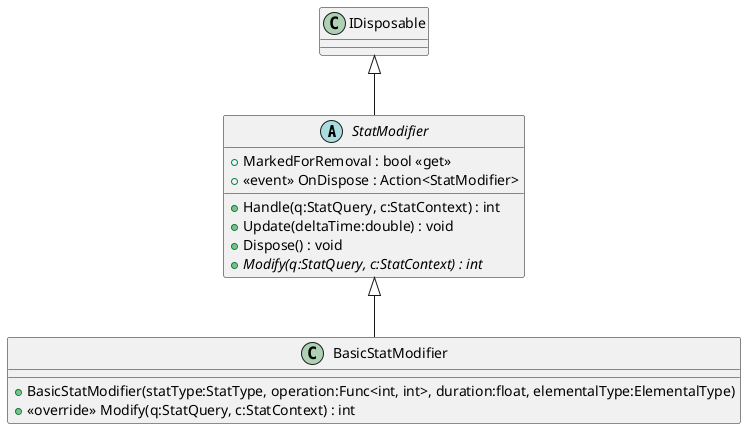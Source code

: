@startuml
abstract class StatModifier {
    + MarkedForRemoval : bool <<get>>
    +  <<event>> OnDispose : Action<StatModifier> 
    + Handle(q:StatQuery, c:StatContext) : int
    + Update(deltaTime:double) : void
    + Dispose() : void
    + {abstract} Modify(q:StatQuery, c:StatContext) : int
}
class BasicStatModifier {
    + BasicStatModifier(statType:StatType, operation:Func<int, int>, duration:float, elementalType:ElementalType)
    + <<override>> Modify(q:StatQuery, c:StatContext) : int
}
IDisposable <|-- StatModifier
StatModifier <|-- BasicStatModifier
@enduml
